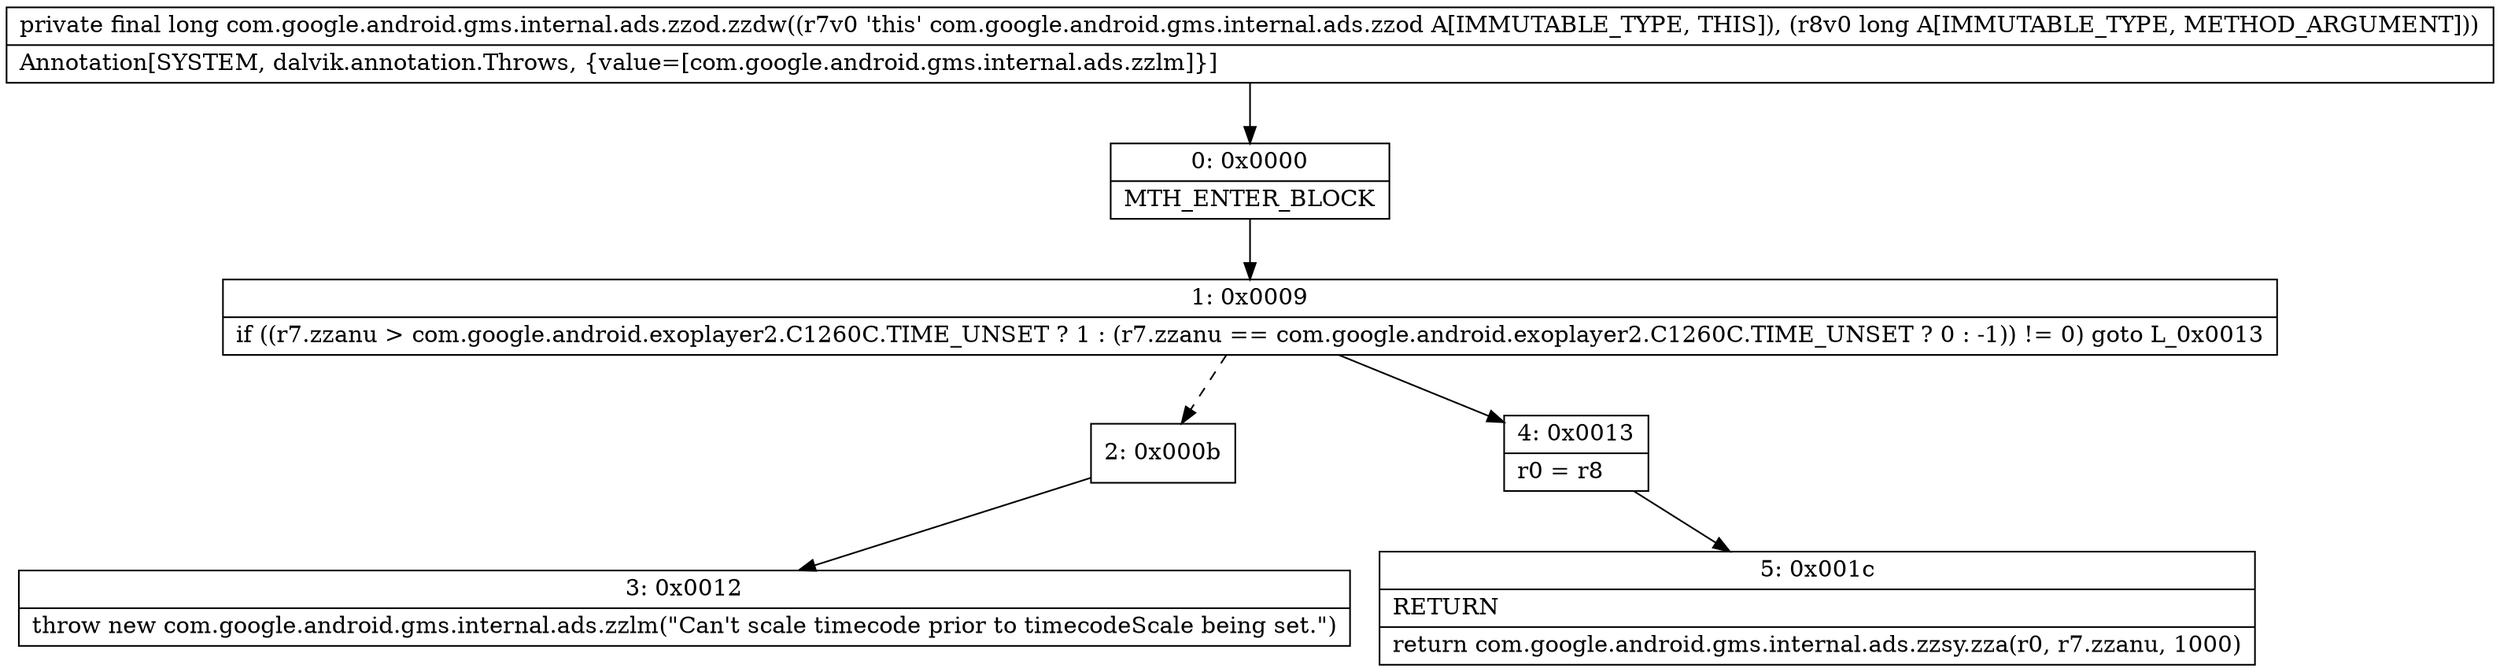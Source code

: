 digraph "CFG forcom.google.android.gms.internal.ads.zzod.zzdw(J)J" {
Node_0 [shape=record,label="{0\:\ 0x0000|MTH_ENTER_BLOCK\l}"];
Node_1 [shape=record,label="{1\:\ 0x0009|if ((r7.zzanu \> com.google.android.exoplayer2.C1260C.TIME_UNSET ? 1 : (r7.zzanu == com.google.android.exoplayer2.C1260C.TIME_UNSET ? 0 : \-1)) != 0) goto L_0x0013\l}"];
Node_2 [shape=record,label="{2\:\ 0x000b}"];
Node_3 [shape=record,label="{3\:\ 0x0012|throw new com.google.android.gms.internal.ads.zzlm(\"Can't scale timecode prior to timecodeScale being set.\")\l}"];
Node_4 [shape=record,label="{4\:\ 0x0013|r0 = r8\l}"];
Node_5 [shape=record,label="{5\:\ 0x001c|RETURN\l|return com.google.android.gms.internal.ads.zzsy.zza(r0, r7.zzanu, 1000)\l}"];
MethodNode[shape=record,label="{private final long com.google.android.gms.internal.ads.zzod.zzdw((r7v0 'this' com.google.android.gms.internal.ads.zzod A[IMMUTABLE_TYPE, THIS]), (r8v0 long A[IMMUTABLE_TYPE, METHOD_ARGUMENT]))  | Annotation[SYSTEM, dalvik.annotation.Throws, \{value=[com.google.android.gms.internal.ads.zzlm]\}]\l}"];
MethodNode -> Node_0;
Node_0 -> Node_1;
Node_1 -> Node_2[style=dashed];
Node_1 -> Node_4;
Node_2 -> Node_3;
Node_4 -> Node_5;
}

